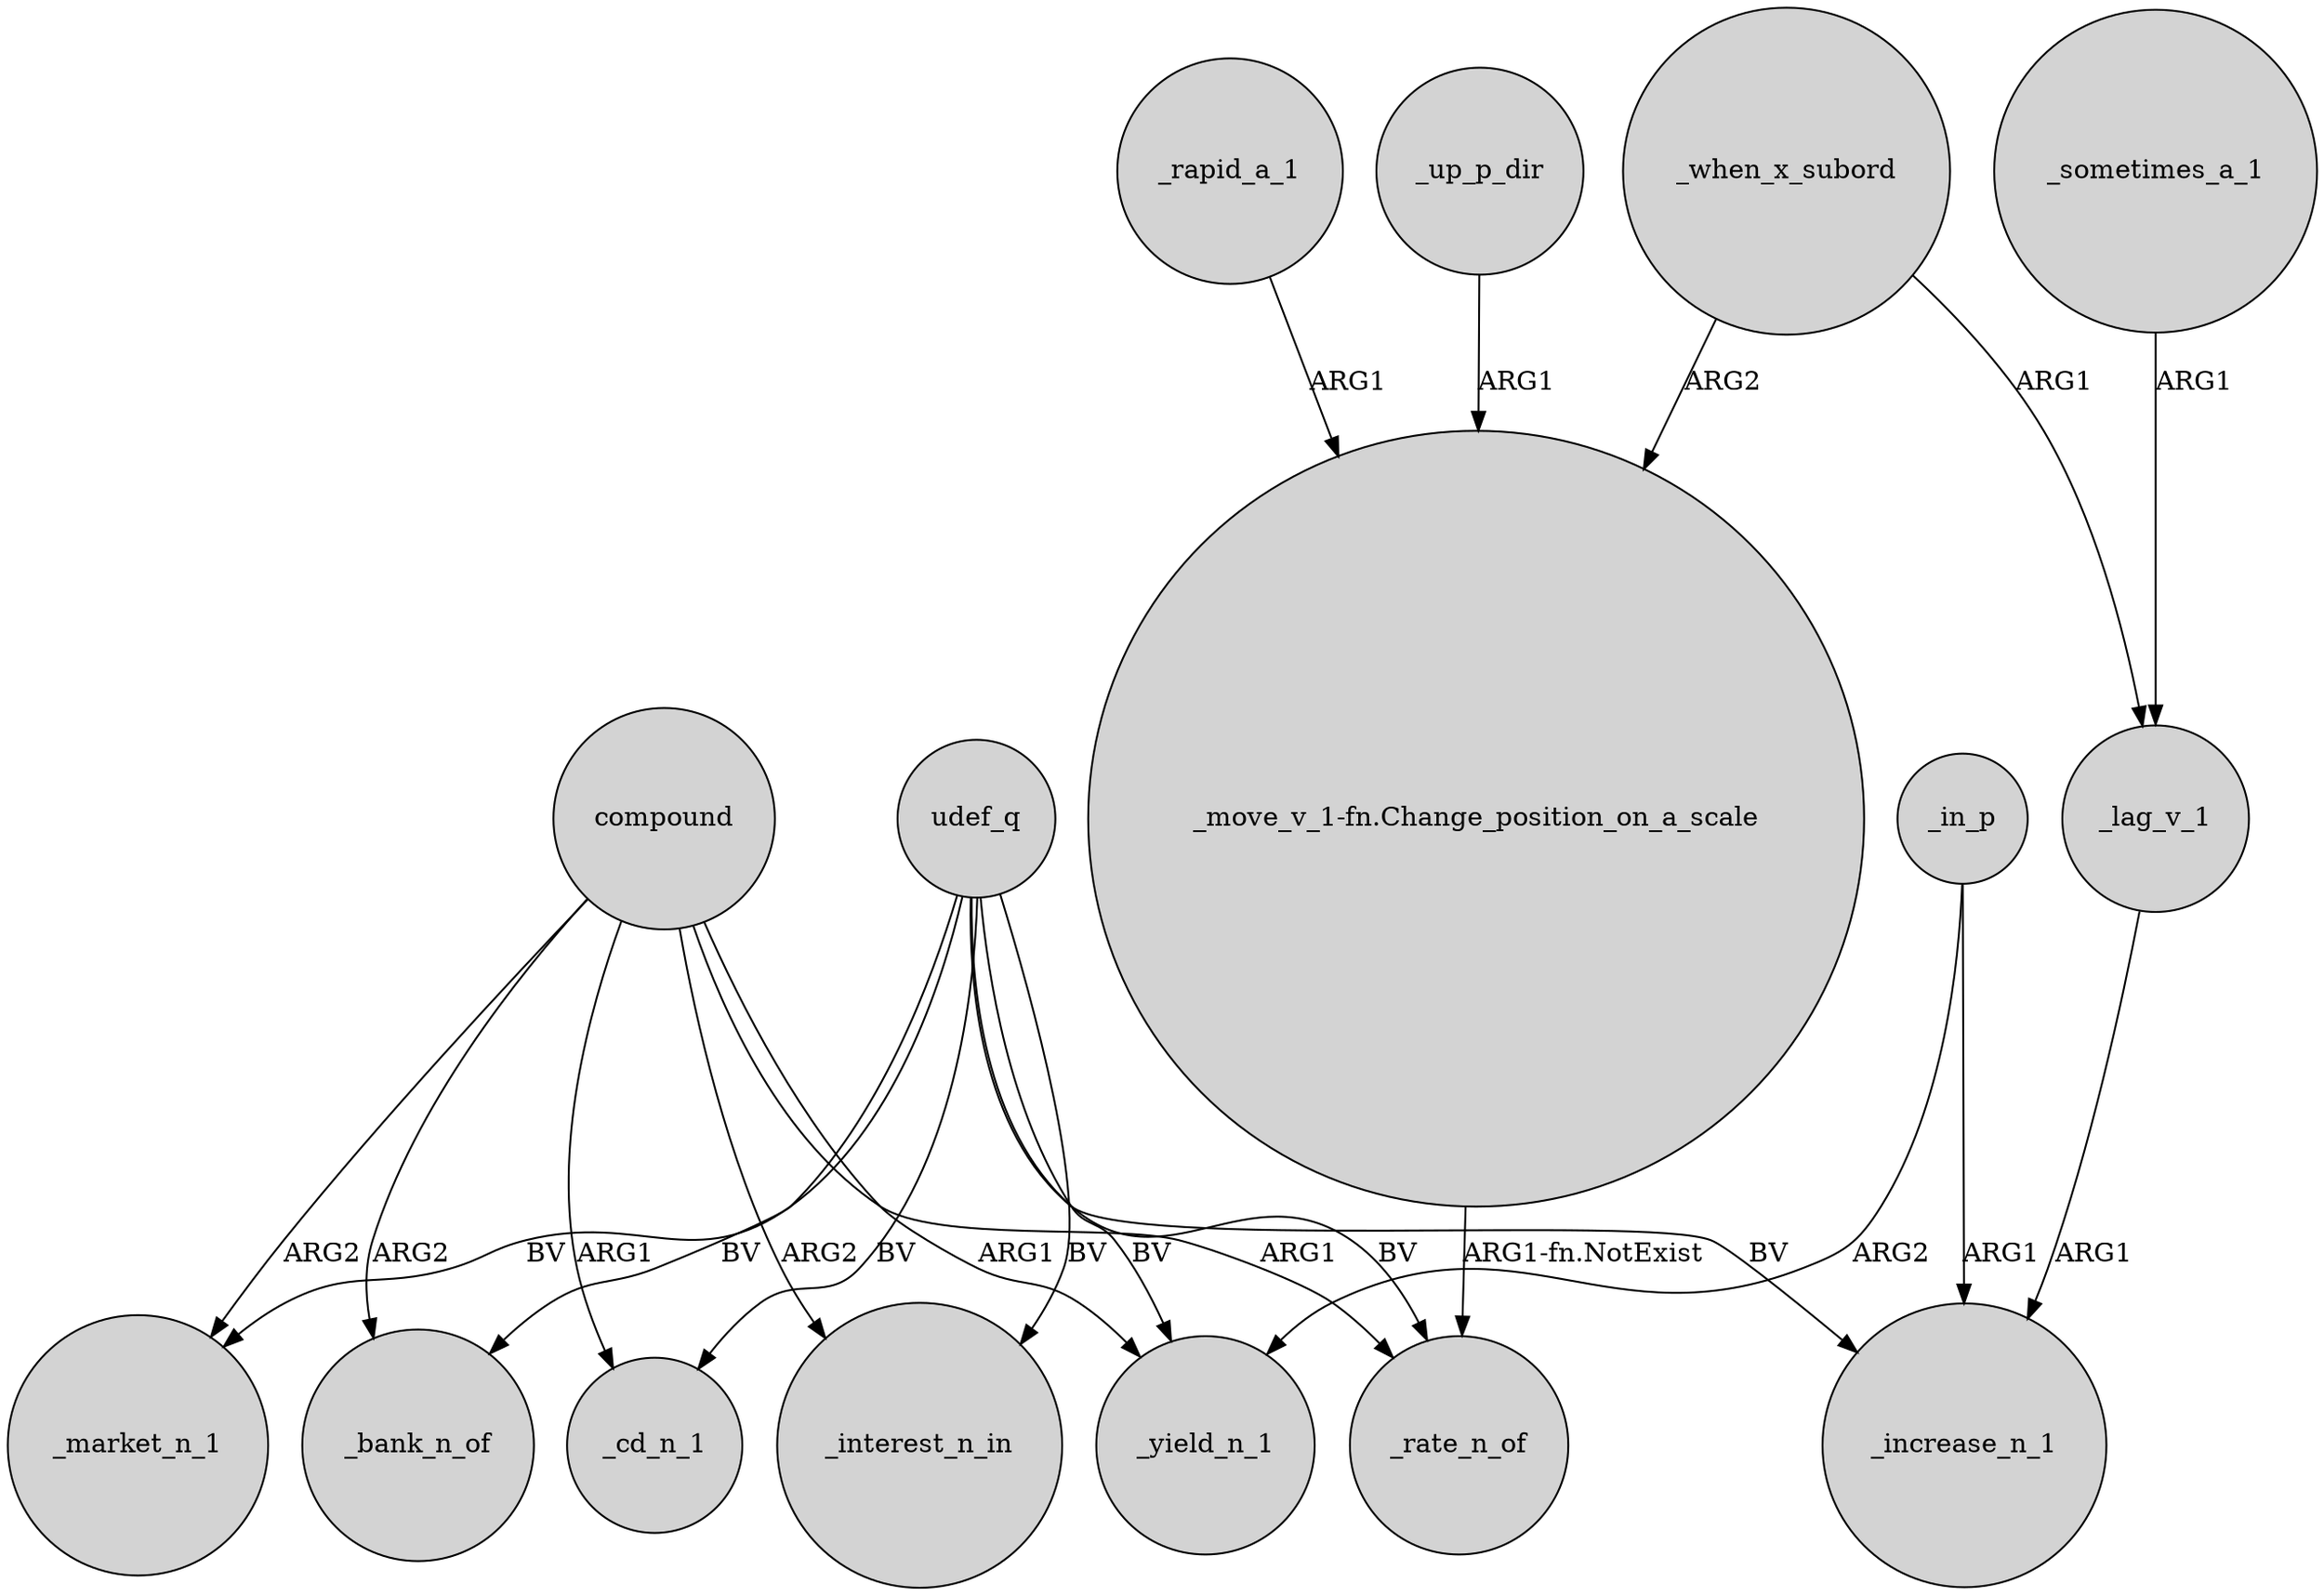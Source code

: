digraph {
	node [shape=circle style=filled]
	compound -> _market_n_1 [label=ARG2]
	"_move_v_1-fn.Change_position_on_a_scale" -> _rate_n_of [label="ARG1-fn.NotExist"]
	compound -> _bank_n_of [label=ARG2]
	_in_p -> _yield_n_1 [label=ARG2]
	compound -> _rate_n_of [label=ARG1]
	compound -> _yield_n_1 [label=ARG1]
	compound -> _cd_n_1 [label=ARG1]
	_rapid_a_1 -> "_move_v_1-fn.Change_position_on_a_scale" [label=ARG1]
	udef_q -> _rate_n_of [label=BV]
	udef_q -> _market_n_1 [label=BV]
	udef_q -> _interest_n_in [label=BV]
	_sometimes_a_1 -> _lag_v_1 [label=ARG1]
	_lag_v_1 -> _increase_n_1 [label=ARG1]
	udef_q -> _cd_n_1 [label=BV]
	compound -> _interest_n_in [label=ARG2]
	_when_x_subord -> "_move_v_1-fn.Change_position_on_a_scale" [label=ARG2]
	udef_q -> _increase_n_1 [label=BV]
	udef_q -> _bank_n_of [label=BV]
	_up_p_dir -> "_move_v_1-fn.Change_position_on_a_scale" [label=ARG1]
	_in_p -> _increase_n_1 [label=ARG1]
	udef_q -> _yield_n_1 [label=BV]
	_when_x_subord -> _lag_v_1 [label=ARG1]
}
